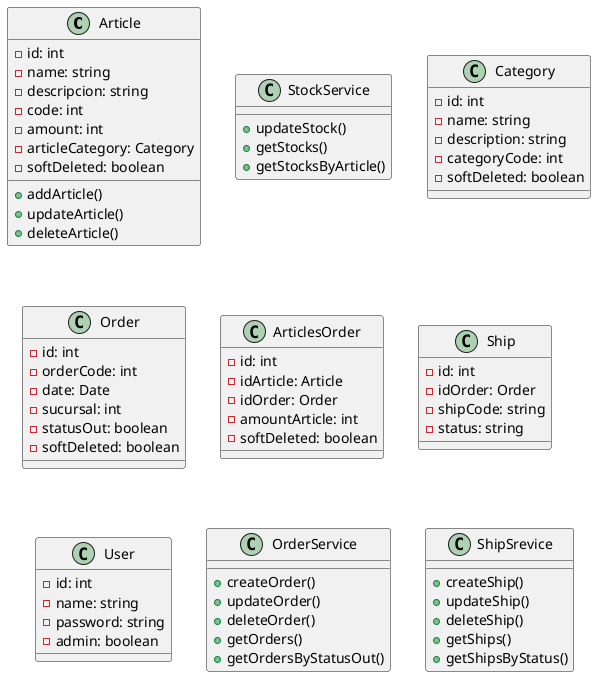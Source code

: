 @startuml

class Article {
    ' Props
    - id: int
    - name: string
    - descripcion: string
    - code: int
    - amount: int
    - articleCategory: Category
    - softDeleted: boolean

    ' Methods
    + addArticle()
    + updateArticle()
    + deleteArticle()
}

class StockService {
    ' Methods
    + updateStock()
    + getStocks()
    + getStocksByArticle()
}

class Category {
    ' Props
    - id: int
    - name: string
    - description: string
    - categoryCode: int
    - softDeleted: boolean
}

class Order {
    ' Props
    - id: int
    - orderCode: int
    - date: Date
    - sucursal: int
    - statusOut: boolean
    - softDeleted: boolean

    ' Methods
    ' + updateArticleStock()

}

class ArticlesOrder {
    ' Props
    - id: int
    - idArticle: Article
    - idOrder: Order
    - amountArticle: int
    - softDeleted: boolean

}

class Ship {
    ' Props
    - id: int
    - idOrder: Order
    - shipCode: string
    - status: string
    
    ' Methods
    ' + updateOrderStatusOut()
}

class User {
    ' Props
    - id: int
    - name: string
    - password: string
    - admin: boolean

    ' Methods
    ' + createAnOrder()
    ' + checkMyOrders()
    ' + updateShipStatus()
    ' + addAnArticle()

}

class OrderService {
    ' Methods
    + createOrder()
    + updateOrder()
    + deleteOrder()
    + getOrders()
    + getOrdersByStatusOut()
}

class ShipSrevice {
    ' Methods
    + createShip()
    + updateShip()
    + deleteShip()
    + getShips()
    + getShipsByStatus()
}

@enduml